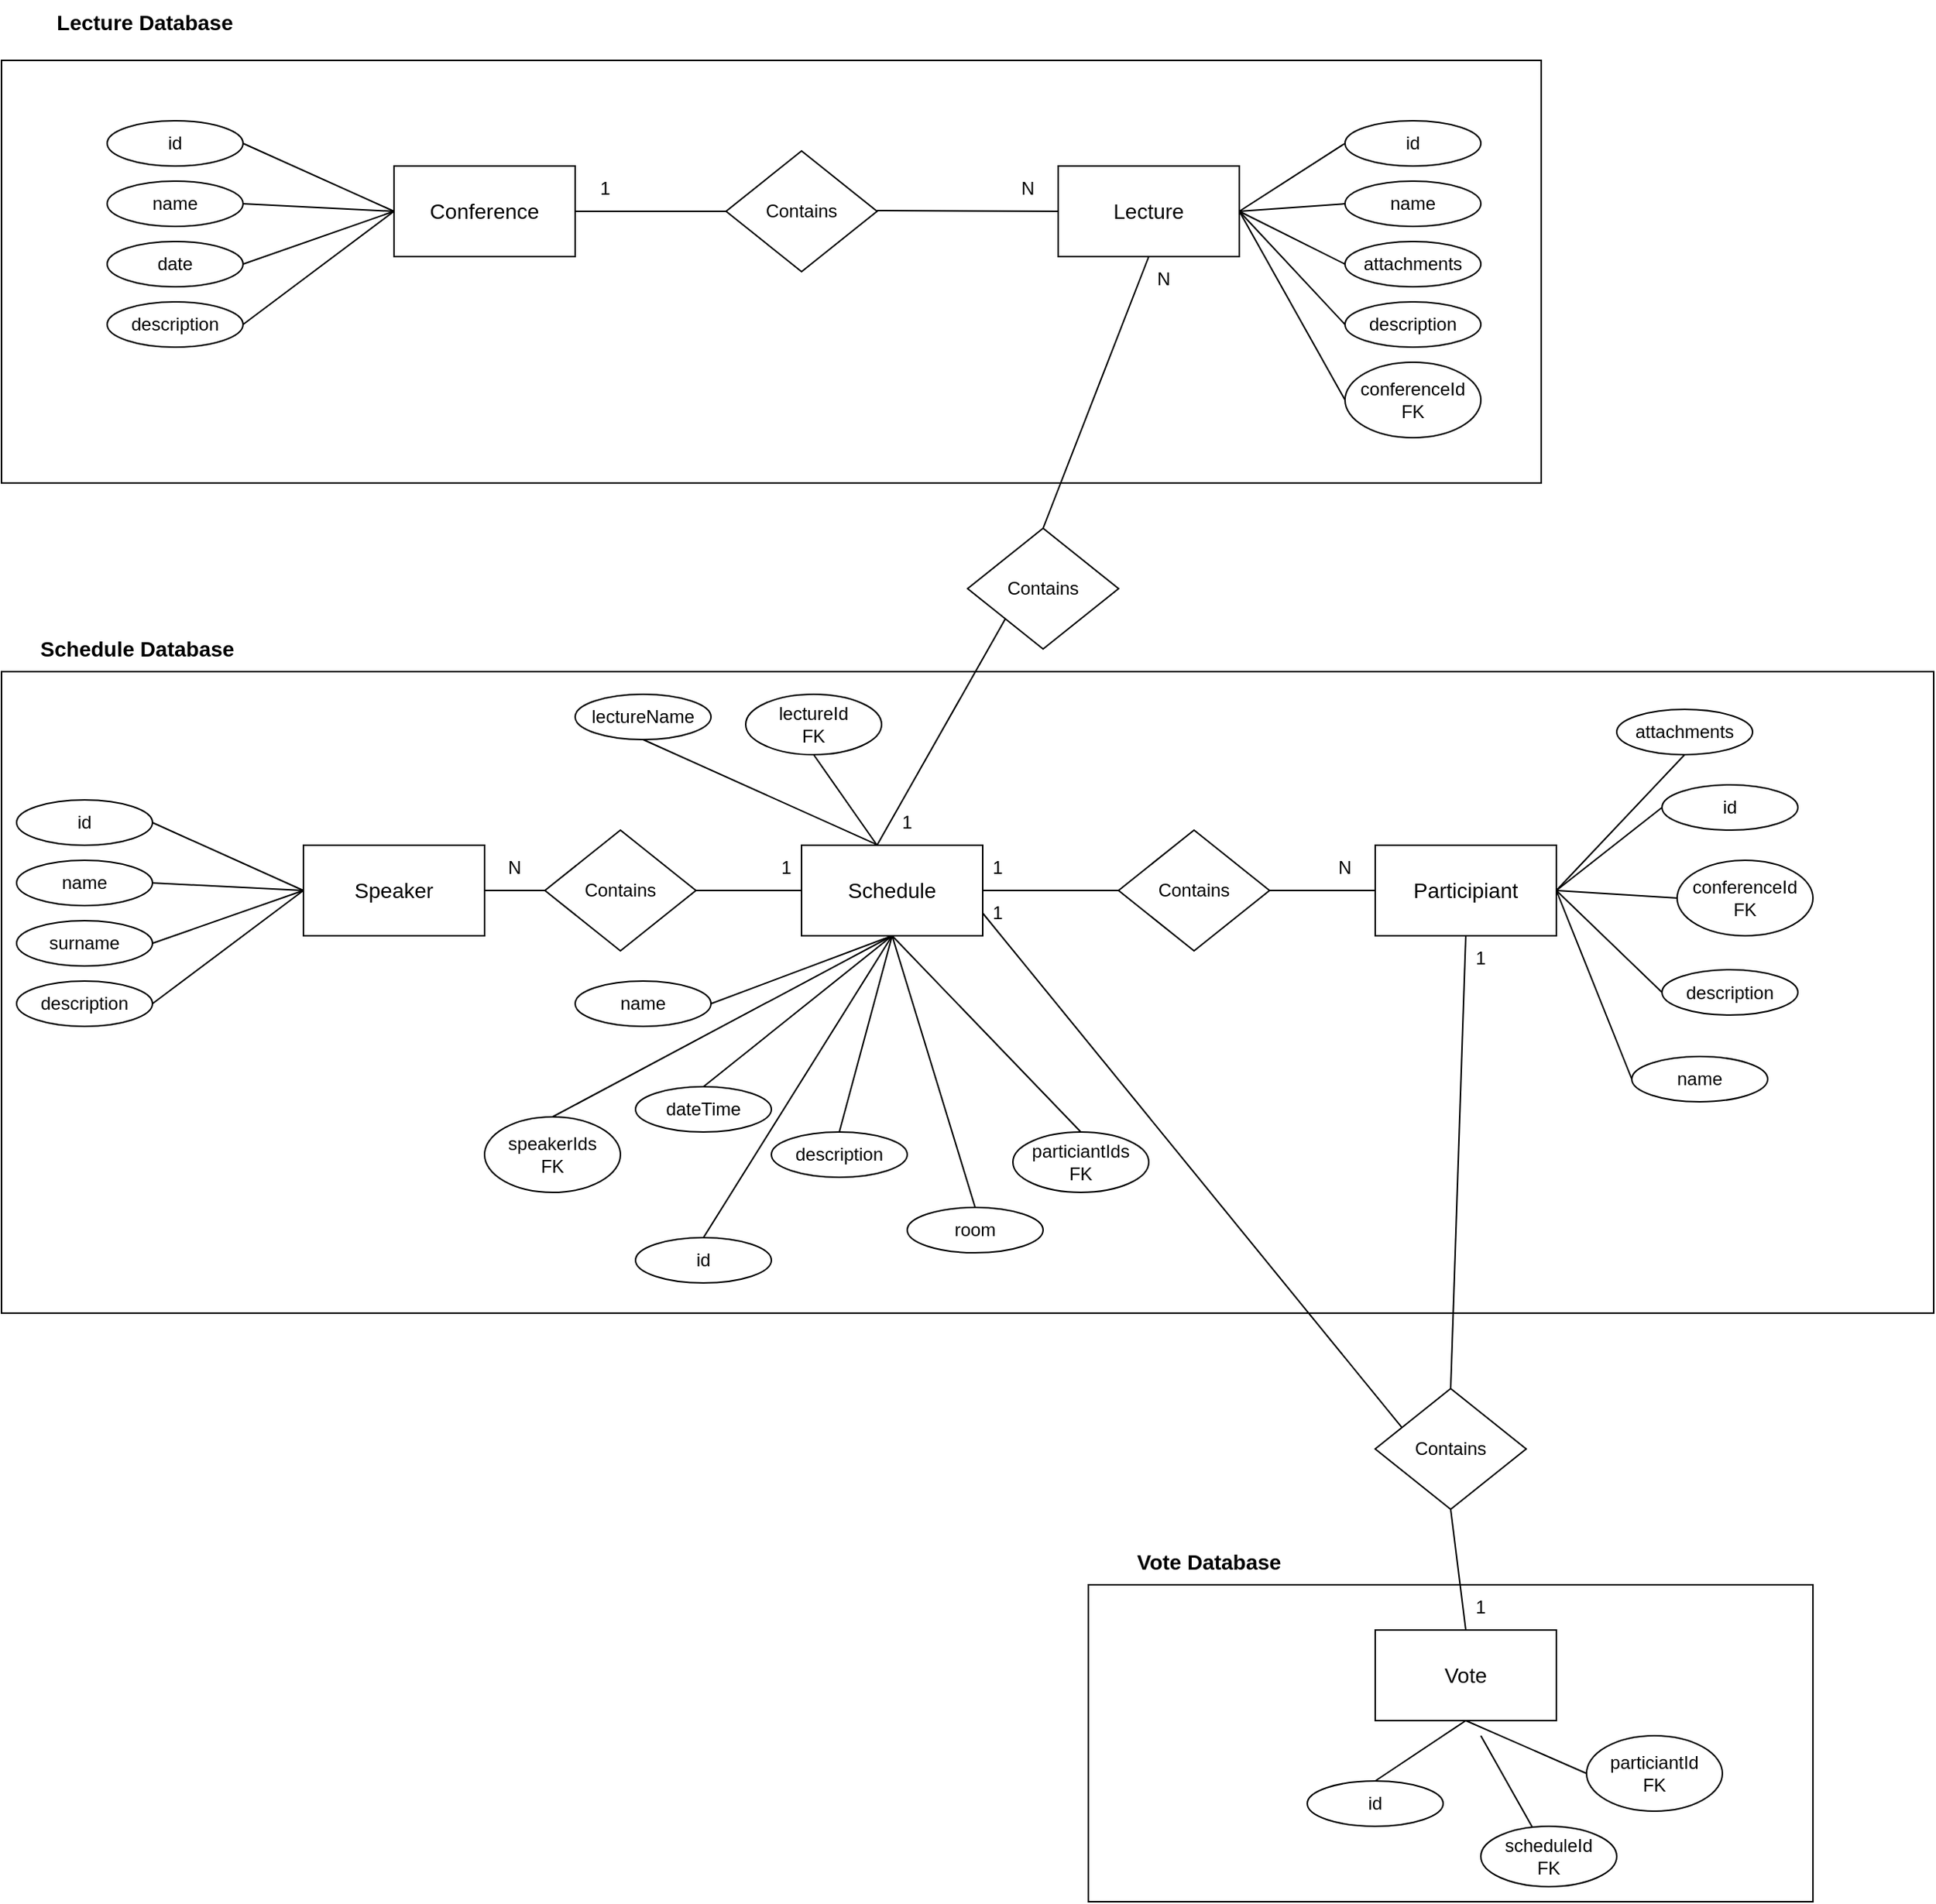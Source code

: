 <mxfile version="24.2.2" type="device">
  <diagram name="Страница — 1" id="ETWBuSfQwsUkG2OZ3eIH">
    <mxGraphModel dx="3749" dy="2687" grid="1" gridSize="10" guides="1" tooltips="1" connect="1" arrows="1" fold="1" page="1" pageScale="1" pageWidth="827" pageHeight="1169" math="0" shadow="0">
      <root>
        <mxCell id="0" />
        <mxCell id="1" parent="0" />
        <mxCell id="ATdVgDcd8swx8XBuynrf-106" value="" style="rounded=0;whiteSpace=wrap;html=1;" vertex="1" parent="1">
          <mxGeometry x="540" y="1030" width="480" height="210" as="geometry" />
        </mxCell>
        <mxCell id="ATdVgDcd8swx8XBuynrf-105" value="" style="rounded=0;whiteSpace=wrap;html=1;" vertex="1" parent="1">
          <mxGeometry x="-180" y="425" width="1280" height="425" as="geometry" />
        </mxCell>
        <mxCell id="ATdVgDcd8swx8XBuynrf-103" value="" style="rounded=0;whiteSpace=wrap;html=1;" vertex="1" parent="1">
          <mxGeometry x="-180" y="20" width="1020" height="280" as="geometry" />
        </mxCell>
        <mxCell id="ATdVgDcd8swx8XBuynrf-1" value="&lt;font style=&quot;font-size: 14px;&quot;&gt;Conference&lt;/font&gt;" style="rounded=0;whiteSpace=wrap;html=1;" vertex="1" parent="1">
          <mxGeometry x="80" y="90" width="120" height="60" as="geometry" />
        </mxCell>
        <mxCell id="ATdVgDcd8swx8XBuynrf-2" value="&lt;font style=&quot;font-size: 14px;&quot;&gt;Lecture&lt;/font&gt;" style="rounded=0;whiteSpace=wrap;html=1;" vertex="1" parent="1">
          <mxGeometry x="520" y="90" width="120" height="60" as="geometry" />
        </mxCell>
        <mxCell id="ATdVgDcd8swx8XBuynrf-3" value="Contains" style="rhombus;whiteSpace=wrap;html=1;" vertex="1" parent="1">
          <mxGeometry x="300" y="80" width="100" height="80" as="geometry" />
        </mxCell>
        <mxCell id="ATdVgDcd8swx8XBuynrf-5" value="" style="endArrow=none;html=1;rounded=0;exitX=1;exitY=0.5;exitDx=0;exitDy=0;entryX=0;entryY=0.5;entryDx=0;entryDy=0;" edge="1" parent="1" source="ATdVgDcd8swx8XBuynrf-1" target="ATdVgDcd8swx8XBuynrf-3">
          <mxGeometry width="50" height="50" relative="1" as="geometry">
            <mxPoint x="390" y="390" as="sourcePoint" />
            <mxPoint x="440" y="340" as="targetPoint" />
          </mxGeometry>
        </mxCell>
        <mxCell id="ATdVgDcd8swx8XBuynrf-6" value="" style="endArrow=none;html=1;rounded=0;exitX=1;exitY=0.5;exitDx=0;exitDy=0;entryX=0;entryY=0.5;entryDx=0;entryDy=0;" edge="1" parent="1" target="ATdVgDcd8swx8XBuynrf-2">
          <mxGeometry width="50" height="50" relative="1" as="geometry">
            <mxPoint x="400" y="119.5" as="sourcePoint" />
            <mxPoint x="500" y="119.5" as="targetPoint" />
          </mxGeometry>
        </mxCell>
        <mxCell id="ATdVgDcd8swx8XBuynrf-7" value="1" style="text;html=1;align=center;verticalAlign=middle;whiteSpace=wrap;rounded=0;" vertex="1" parent="1">
          <mxGeometry x="190" y="90" width="60" height="30" as="geometry" />
        </mxCell>
        <mxCell id="ATdVgDcd8swx8XBuynrf-8" value="N" style="text;html=1;align=center;verticalAlign=middle;whiteSpace=wrap;rounded=0;" vertex="1" parent="1">
          <mxGeometry x="470" y="90" width="60" height="30" as="geometry" />
        </mxCell>
        <mxCell id="ATdVgDcd8swx8XBuynrf-9" value="id" style="ellipse;whiteSpace=wrap;html=1;" vertex="1" parent="1">
          <mxGeometry x="-110" y="60" width="90" height="30" as="geometry" />
        </mxCell>
        <mxCell id="ATdVgDcd8swx8XBuynrf-10" value="name" style="ellipse;whiteSpace=wrap;html=1;" vertex="1" parent="1">
          <mxGeometry x="-110" y="100" width="90" height="30" as="geometry" />
        </mxCell>
        <mxCell id="ATdVgDcd8swx8XBuynrf-11" value="date" style="ellipse;whiteSpace=wrap;html=1;" vertex="1" parent="1">
          <mxGeometry x="-110" y="140" width="90" height="30" as="geometry" />
        </mxCell>
        <mxCell id="ATdVgDcd8swx8XBuynrf-12" value="description" style="ellipse;whiteSpace=wrap;html=1;" vertex="1" parent="1">
          <mxGeometry x="-110" y="180" width="90" height="30" as="geometry" />
        </mxCell>
        <mxCell id="ATdVgDcd8swx8XBuynrf-13" value="" style="endArrow=none;html=1;rounded=0;exitX=1;exitY=0.5;exitDx=0;exitDy=0;entryX=0;entryY=0.5;entryDx=0;entryDy=0;" edge="1" parent="1" source="ATdVgDcd8swx8XBuynrf-9" target="ATdVgDcd8swx8XBuynrf-1">
          <mxGeometry width="50" height="50" relative="1" as="geometry">
            <mxPoint x="210" y="130" as="sourcePoint" />
            <mxPoint x="310" y="130" as="targetPoint" />
          </mxGeometry>
        </mxCell>
        <mxCell id="ATdVgDcd8swx8XBuynrf-14" value="" style="endArrow=none;html=1;rounded=0;exitX=1;exitY=0.5;exitDx=0;exitDy=0;" edge="1" parent="1" source="ATdVgDcd8swx8XBuynrf-10">
          <mxGeometry width="50" height="50" relative="1" as="geometry">
            <mxPoint x="-10" y="85" as="sourcePoint" />
            <mxPoint x="80" y="120" as="targetPoint" />
          </mxGeometry>
        </mxCell>
        <mxCell id="ATdVgDcd8swx8XBuynrf-15" value="" style="endArrow=none;html=1;rounded=0;exitX=1;exitY=0.5;exitDx=0;exitDy=0;entryX=0;entryY=0.5;entryDx=0;entryDy=0;" edge="1" parent="1" source="ATdVgDcd8swx8XBuynrf-11" target="ATdVgDcd8swx8XBuynrf-1">
          <mxGeometry width="50" height="50" relative="1" as="geometry">
            <mxPoint y="95" as="sourcePoint" />
            <mxPoint x="100" y="140" as="targetPoint" />
          </mxGeometry>
        </mxCell>
        <mxCell id="ATdVgDcd8swx8XBuynrf-16" value="" style="endArrow=none;html=1;rounded=0;exitX=1;exitY=0.5;exitDx=0;exitDy=0;entryX=0;entryY=0.5;entryDx=0;entryDy=0;" edge="1" parent="1" source="ATdVgDcd8swx8XBuynrf-12" target="ATdVgDcd8swx8XBuynrf-1">
          <mxGeometry width="50" height="50" relative="1" as="geometry">
            <mxPoint x="10" y="105" as="sourcePoint" />
            <mxPoint x="110" y="150" as="targetPoint" />
          </mxGeometry>
        </mxCell>
        <mxCell id="ATdVgDcd8swx8XBuynrf-17" value="id" style="ellipse;whiteSpace=wrap;html=1;" vertex="1" parent="1">
          <mxGeometry x="710" y="60" width="90" height="30" as="geometry" />
        </mxCell>
        <mxCell id="ATdVgDcd8swx8XBuynrf-18" value="name" style="ellipse;whiteSpace=wrap;html=1;" vertex="1" parent="1">
          <mxGeometry x="710" y="100" width="90" height="30" as="geometry" />
        </mxCell>
        <mxCell id="ATdVgDcd8swx8XBuynrf-19" value="attachments" style="ellipse;whiteSpace=wrap;html=1;" vertex="1" parent="1">
          <mxGeometry x="710" y="140" width="90" height="30" as="geometry" />
        </mxCell>
        <mxCell id="ATdVgDcd8swx8XBuynrf-20" value="description" style="ellipse;whiteSpace=wrap;html=1;" vertex="1" parent="1">
          <mxGeometry x="710" y="180" width="90" height="30" as="geometry" />
        </mxCell>
        <mxCell id="ATdVgDcd8swx8XBuynrf-21" value="conferenceId&lt;div&gt;FK&lt;/div&gt;" style="ellipse;whiteSpace=wrap;html=1;" vertex="1" parent="1">
          <mxGeometry x="710" y="220" width="90" height="50" as="geometry" />
        </mxCell>
        <mxCell id="ATdVgDcd8swx8XBuynrf-22" value="" style="endArrow=none;html=1;rounded=0;exitX=0;exitY=0.5;exitDx=0;exitDy=0;entryX=1;entryY=0.5;entryDx=0;entryDy=0;" edge="1" parent="1" source="ATdVgDcd8swx8XBuynrf-17" target="ATdVgDcd8swx8XBuynrf-2">
          <mxGeometry width="50" height="50" relative="1" as="geometry">
            <mxPoint x="-10" y="85" as="sourcePoint" />
            <mxPoint x="90" y="130" as="targetPoint" />
          </mxGeometry>
        </mxCell>
        <mxCell id="ATdVgDcd8swx8XBuynrf-23" value="" style="endArrow=none;html=1;rounded=0;exitX=0;exitY=0.5;exitDx=0;exitDy=0;entryX=1;entryY=0.5;entryDx=0;entryDy=0;" edge="1" parent="1" source="ATdVgDcd8swx8XBuynrf-18" target="ATdVgDcd8swx8XBuynrf-2">
          <mxGeometry width="50" height="50" relative="1" as="geometry">
            <mxPoint x="720" y="85" as="sourcePoint" />
            <mxPoint x="650" y="130" as="targetPoint" />
          </mxGeometry>
        </mxCell>
        <mxCell id="ATdVgDcd8swx8XBuynrf-24" value="" style="endArrow=none;html=1;rounded=0;exitX=0;exitY=0.5;exitDx=0;exitDy=0;" edge="1" parent="1" source="ATdVgDcd8swx8XBuynrf-19">
          <mxGeometry width="50" height="50" relative="1" as="geometry">
            <mxPoint x="720" y="125" as="sourcePoint" />
            <mxPoint x="640" y="120" as="targetPoint" />
          </mxGeometry>
        </mxCell>
        <mxCell id="ATdVgDcd8swx8XBuynrf-25" value="" style="endArrow=none;html=1;rounded=0;exitX=0;exitY=0.5;exitDx=0;exitDy=0;" edge="1" parent="1" source="ATdVgDcd8swx8XBuynrf-20">
          <mxGeometry width="50" height="50" relative="1" as="geometry">
            <mxPoint x="730" y="135" as="sourcePoint" />
            <mxPoint x="640" y="120" as="targetPoint" />
          </mxGeometry>
        </mxCell>
        <mxCell id="ATdVgDcd8swx8XBuynrf-26" value="" style="endArrow=none;html=1;rounded=0;exitX=0;exitY=0.5;exitDx=0;exitDy=0;entryX=1;entryY=0.5;entryDx=0;entryDy=0;" edge="1" parent="1" source="ATdVgDcd8swx8XBuynrf-21" target="ATdVgDcd8swx8XBuynrf-2">
          <mxGeometry width="50" height="50" relative="1" as="geometry">
            <mxPoint x="740" y="145" as="sourcePoint" />
            <mxPoint x="670" y="150" as="targetPoint" />
          </mxGeometry>
        </mxCell>
        <mxCell id="ATdVgDcd8swx8XBuynrf-27" value="&lt;font style=&quot;font-size: 14px;&quot;&gt;Speaker&lt;/font&gt;" style="rounded=0;whiteSpace=wrap;html=1;" vertex="1" parent="1">
          <mxGeometry x="20" y="540" width="120" height="60" as="geometry" />
        </mxCell>
        <mxCell id="ATdVgDcd8swx8XBuynrf-28" value="&lt;font style=&quot;font-size: 14px;&quot;&gt;Schedule&lt;/font&gt;" style="rounded=0;whiteSpace=wrap;html=1;" vertex="1" parent="1">
          <mxGeometry x="350" y="540" width="120" height="60" as="geometry" />
        </mxCell>
        <mxCell id="ATdVgDcd8swx8XBuynrf-29" value="Contains" style="rhombus;whiteSpace=wrap;html=1;" vertex="1" parent="1">
          <mxGeometry x="180" y="530" width="100" height="80" as="geometry" />
        </mxCell>
        <mxCell id="ATdVgDcd8swx8XBuynrf-30" value="" style="endArrow=none;html=1;rounded=0;exitX=1;exitY=0.5;exitDx=0;exitDy=0;entryX=0;entryY=0.5;entryDx=0;entryDy=0;" edge="1" parent="1" source="ATdVgDcd8swx8XBuynrf-27" target="ATdVgDcd8swx8XBuynrf-29">
          <mxGeometry width="50" height="50" relative="1" as="geometry">
            <mxPoint x="330" y="840" as="sourcePoint" />
            <mxPoint x="380" y="790" as="targetPoint" />
          </mxGeometry>
        </mxCell>
        <mxCell id="ATdVgDcd8swx8XBuynrf-31" value="" style="endArrow=none;html=1;rounded=0;entryX=0;entryY=0.5;entryDx=0;entryDy=0;exitX=1;exitY=0.5;exitDx=0;exitDy=0;" edge="1" parent="1" target="ATdVgDcd8swx8XBuynrf-28" source="ATdVgDcd8swx8XBuynrf-29">
          <mxGeometry width="50" height="50" relative="1" as="geometry">
            <mxPoint x="290" y="570" as="sourcePoint" />
            <mxPoint x="330" y="569.5" as="targetPoint" />
          </mxGeometry>
        </mxCell>
        <mxCell id="ATdVgDcd8swx8XBuynrf-32" value="1" style="text;html=1;align=center;verticalAlign=middle;whiteSpace=wrap;rounded=0;" vertex="1" parent="1">
          <mxGeometry x="310" y="540" width="60" height="30" as="geometry" />
        </mxCell>
        <mxCell id="ATdVgDcd8swx8XBuynrf-33" value="N" style="text;html=1;align=center;verticalAlign=middle;whiteSpace=wrap;rounded=0;" vertex="1" parent="1">
          <mxGeometry x="130" y="540" width="60" height="30" as="geometry" />
        </mxCell>
        <mxCell id="ATdVgDcd8swx8XBuynrf-34" value="id" style="ellipse;whiteSpace=wrap;html=1;" vertex="1" parent="1">
          <mxGeometry x="-170" y="510" width="90" height="30" as="geometry" />
        </mxCell>
        <mxCell id="ATdVgDcd8swx8XBuynrf-35" value="name" style="ellipse;whiteSpace=wrap;html=1;" vertex="1" parent="1">
          <mxGeometry x="-170" y="550" width="90" height="30" as="geometry" />
        </mxCell>
        <mxCell id="ATdVgDcd8swx8XBuynrf-36" value="surname" style="ellipse;whiteSpace=wrap;html=1;" vertex="1" parent="1">
          <mxGeometry x="-170" y="590" width="90" height="30" as="geometry" />
        </mxCell>
        <mxCell id="ATdVgDcd8swx8XBuynrf-37" value="description" style="ellipse;whiteSpace=wrap;html=1;" vertex="1" parent="1">
          <mxGeometry x="-170" y="630" width="90" height="30" as="geometry" />
        </mxCell>
        <mxCell id="ATdVgDcd8swx8XBuynrf-38" value="" style="endArrow=none;html=1;rounded=0;exitX=1;exitY=0.5;exitDx=0;exitDy=0;entryX=0;entryY=0.5;entryDx=0;entryDy=0;" edge="1" parent="1" source="ATdVgDcd8swx8XBuynrf-34" target="ATdVgDcd8swx8XBuynrf-27">
          <mxGeometry width="50" height="50" relative="1" as="geometry">
            <mxPoint x="150" y="580" as="sourcePoint" />
            <mxPoint x="250" y="580" as="targetPoint" />
          </mxGeometry>
        </mxCell>
        <mxCell id="ATdVgDcd8swx8XBuynrf-39" value="" style="endArrow=none;html=1;rounded=0;exitX=1;exitY=0.5;exitDx=0;exitDy=0;" edge="1" parent="1" source="ATdVgDcd8swx8XBuynrf-35">
          <mxGeometry width="50" height="50" relative="1" as="geometry">
            <mxPoint x="-70" y="535" as="sourcePoint" />
            <mxPoint x="20" y="570" as="targetPoint" />
          </mxGeometry>
        </mxCell>
        <mxCell id="ATdVgDcd8swx8XBuynrf-40" value="" style="endArrow=none;html=1;rounded=0;exitX=1;exitY=0.5;exitDx=0;exitDy=0;entryX=0;entryY=0.5;entryDx=0;entryDy=0;" edge="1" parent="1" source="ATdVgDcd8swx8XBuynrf-36" target="ATdVgDcd8swx8XBuynrf-27">
          <mxGeometry width="50" height="50" relative="1" as="geometry">
            <mxPoint x="-60" y="545" as="sourcePoint" />
            <mxPoint x="40" y="590" as="targetPoint" />
          </mxGeometry>
        </mxCell>
        <mxCell id="ATdVgDcd8swx8XBuynrf-41" value="" style="endArrow=none;html=1;rounded=0;exitX=1;exitY=0.5;exitDx=0;exitDy=0;entryX=0;entryY=0.5;entryDx=0;entryDy=0;" edge="1" parent="1" source="ATdVgDcd8swx8XBuynrf-37" target="ATdVgDcd8swx8XBuynrf-27">
          <mxGeometry width="50" height="50" relative="1" as="geometry">
            <mxPoint x="-50" y="555" as="sourcePoint" />
            <mxPoint x="50" y="600" as="targetPoint" />
          </mxGeometry>
        </mxCell>
        <mxCell id="ATdVgDcd8swx8XBuynrf-42" value="id" style="ellipse;whiteSpace=wrap;html=1;" vertex="1" parent="1">
          <mxGeometry x="240" y="800" width="90" height="30" as="geometry" />
        </mxCell>
        <mxCell id="ATdVgDcd8swx8XBuynrf-43" value="name" style="ellipse;whiteSpace=wrap;html=1;" vertex="1" parent="1">
          <mxGeometry x="200" y="630" width="90" height="30" as="geometry" />
        </mxCell>
        <mxCell id="ATdVgDcd8swx8XBuynrf-44" value="dateTime" style="ellipse;whiteSpace=wrap;html=1;" vertex="1" parent="1">
          <mxGeometry x="240" y="700" width="90" height="30" as="geometry" />
        </mxCell>
        <mxCell id="ATdVgDcd8swx8XBuynrf-45" value="description" style="ellipse;whiteSpace=wrap;html=1;" vertex="1" parent="1">
          <mxGeometry x="330" y="730" width="90" height="30" as="geometry" />
        </mxCell>
        <mxCell id="ATdVgDcd8swx8XBuynrf-46" value="speakerIds&lt;div&gt;FK&lt;/div&gt;" style="ellipse;whiteSpace=wrap;html=1;" vertex="1" parent="1">
          <mxGeometry x="140" y="720" width="90" height="50" as="geometry" />
        </mxCell>
        <mxCell id="ATdVgDcd8swx8XBuynrf-47" value="" style="endArrow=none;html=1;rounded=0;exitX=0.5;exitY=0;exitDx=0;exitDy=0;entryX=0.5;entryY=1;entryDx=0;entryDy=0;" edge="1" parent="1" source="ATdVgDcd8swx8XBuynrf-42" target="ATdVgDcd8swx8XBuynrf-28">
          <mxGeometry width="50" height="50" relative="1" as="geometry">
            <mxPoint x="-180" y="535" as="sourcePoint" />
            <mxPoint x="-80" y="580" as="targetPoint" />
          </mxGeometry>
        </mxCell>
        <mxCell id="ATdVgDcd8swx8XBuynrf-48" value="" style="endArrow=none;html=1;rounded=0;exitX=1;exitY=0.5;exitDx=0;exitDy=0;entryX=0.5;entryY=1;entryDx=0;entryDy=0;" edge="1" parent="1" source="ATdVgDcd8swx8XBuynrf-43" target="ATdVgDcd8swx8XBuynrf-28">
          <mxGeometry width="50" height="50" relative="1" as="geometry">
            <mxPoint x="550" y="535" as="sourcePoint" />
            <mxPoint x="480" y="580" as="targetPoint" />
          </mxGeometry>
        </mxCell>
        <mxCell id="ATdVgDcd8swx8XBuynrf-49" value="" style="endArrow=none;html=1;rounded=0;exitX=0.5;exitY=0;exitDx=0;exitDy=0;entryX=0.5;entryY=1;entryDx=0;entryDy=0;" edge="1" parent="1" source="ATdVgDcd8swx8XBuynrf-44" target="ATdVgDcd8swx8XBuynrf-28">
          <mxGeometry width="50" height="50" relative="1" as="geometry">
            <mxPoint x="550" y="575" as="sourcePoint" />
            <mxPoint x="410" y="610" as="targetPoint" />
          </mxGeometry>
        </mxCell>
        <mxCell id="ATdVgDcd8swx8XBuynrf-50" value="" style="endArrow=none;html=1;rounded=0;exitX=0.5;exitY=0;exitDx=0;exitDy=0;" edge="1" parent="1" source="ATdVgDcd8swx8XBuynrf-45">
          <mxGeometry width="50" height="50" relative="1" as="geometry">
            <mxPoint x="560" y="585" as="sourcePoint" />
            <mxPoint x="410" y="600" as="targetPoint" />
          </mxGeometry>
        </mxCell>
        <mxCell id="ATdVgDcd8swx8XBuynrf-51" value="" style="endArrow=none;html=1;rounded=0;exitX=0.5;exitY=0;exitDx=0;exitDy=0;entryX=0.5;entryY=1;entryDx=0;entryDy=0;" edge="1" parent="1" source="ATdVgDcd8swx8XBuynrf-46" target="ATdVgDcd8swx8XBuynrf-28">
          <mxGeometry width="50" height="50" relative="1" as="geometry">
            <mxPoint x="570" y="595" as="sourcePoint" />
            <mxPoint x="500" y="600" as="targetPoint" />
          </mxGeometry>
        </mxCell>
        <mxCell id="ATdVgDcd8swx8XBuynrf-53" value="&lt;b&gt;&lt;font style=&quot;font-size: 14px;&quot;&gt;Lecture Database&lt;/font&gt;&lt;/b&gt;" style="text;html=1;align=center;verticalAlign=middle;whiteSpace=wrap;rounded=0;" vertex="1" parent="1">
          <mxGeometry x="-150" y="-20" width="130" height="30" as="geometry" />
        </mxCell>
        <mxCell id="ATdVgDcd8swx8XBuynrf-55" value="&lt;b&gt;&lt;font style=&quot;font-size: 14px;&quot;&gt;Schedule Database&lt;/font&gt;&lt;/b&gt;" style="text;html=1;align=center;verticalAlign=middle;whiteSpace=wrap;rounded=0;" vertex="1" parent="1">
          <mxGeometry x="-170" y="395" width="160" height="30" as="geometry" />
        </mxCell>
        <mxCell id="ATdVgDcd8swx8XBuynrf-56" value="&lt;font style=&quot;font-size: 14px;&quot;&gt;Participiant&lt;/font&gt;" style="rounded=0;whiteSpace=wrap;html=1;" vertex="1" parent="1">
          <mxGeometry x="730" y="540" width="120" height="60" as="geometry" />
        </mxCell>
        <mxCell id="ATdVgDcd8swx8XBuynrf-57" value="Contains" style="rhombus;whiteSpace=wrap;html=1;" vertex="1" parent="1">
          <mxGeometry x="560" y="530" width="100" height="80" as="geometry" />
        </mxCell>
        <mxCell id="ATdVgDcd8swx8XBuynrf-58" value="" style="endArrow=none;html=1;rounded=0;exitX=0.333;exitY=1;exitDx=0;exitDy=0;entryX=0;entryY=0.5;entryDx=0;entryDy=0;exitPerimeter=0;" edge="1" parent="1" target="ATdVgDcd8swx8XBuynrf-57" source="ATdVgDcd8swx8XBuynrf-60">
          <mxGeometry width="50" height="50" relative="1" as="geometry">
            <mxPoint x="480" y="570" as="sourcePoint" />
            <mxPoint x="720" y="790" as="targetPoint" />
          </mxGeometry>
        </mxCell>
        <mxCell id="ATdVgDcd8swx8XBuynrf-59" value="" style="endArrow=none;html=1;rounded=0;entryX=0;entryY=0.5;entryDx=0;entryDy=0;exitX=1;exitY=0.5;exitDx=0;exitDy=0;" edge="1" parent="1" source="ATdVgDcd8swx8XBuynrf-57" target="ATdVgDcd8swx8XBuynrf-56">
          <mxGeometry width="50" height="50" relative="1" as="geometry">
            <mxPoint x="670" y="570" as="sourcePoint" />
            <mxPoint x="710" y="569.5" as="targetPoint" />
          </mxGeometry>
        </mxCell>
        <mxCell id="ATdVgDcd8swx8XBuynrf-60" value="1" style="text;html=1;align=center;verticalAlign=middle;whiteSpace=wrap;rounded=0;" vertex="1" parent="1">
          <mxGeometry x="450" y="540" width="60" height="30" as="geometry" />
        </mxCell>
        <mxCell id="ATdVgDcd8swx8XBuynrf-61" value="N" style="text;html=1;align=center;verticalAlign=middle;whiteSpace=wrap;rounded=0;" vertex="1" parent="1">
          <mxGeometry x="680" y="540" width="60" height="30" as="geometry" />
        </mxCell>
        <mxCell id="ATdVgDcd8swx8XBuynrf-62" value="id" style="ellipse;whiteSpace=wrap;html=1;" vertex="1" parent="1">
          <mxGeometry x="920" y="500" width="90" height="30" as="geometry" />
        </mxCell>
        <mxCell id="ATdVgDcd8swx8XBuynrf-63" value="name" style="ellipse;whiteSpace=wrap;html=1;" vertex="1" parent="1">
          <mxGeometry x="900" y="680" width="90" height="30" as="geometry" />
        </mxCell>
        <mxCell id="ATdVgDcd8swx8XBuynrf-64" value="attachments" style="ellipse;whiteSpace=wrap;html=1;" vertex="1" parent="1">
          <mxGeometry x="890" y="450" width="90" height="30" as="geometry" />
        </mxCell>
        <mxCell id="ATdVgDcd8swx8XBuynrf-65" value="description" style="ellipse;whiteSpace=wrap;html=1;" vertex="1" parent="1">
          <mxGeometry x="920" y="622.5" width="90" height="30" as="geometry" />
        </mxCell>
        <mxCell id="ATdVgDcd8swx8XBuynrf-66" value="conferenceId&lt;div&gt;FK&lt;/div&gt;" style="ellipse;whiteSpace=wrap;html=1;" vertex="1" parent="1">
          <mxGeometry x="930" y="550" width="90" height="50" as="geometry" />
        </mxCell>
        <mxCell id="ATdVgDcd8swx8XBuynrf-67" value="" style="endArrow=none;html=1;rounded=0;exitX=0;exitY=0.5;exitDx=0;exitDy=0;entryX=1;entryY=0.5;entryDx=0;entryDy=0;" edge="1" parent="1" source="ATdVgDcd8swx8XBuynrf-62" target="ATdVgDcd8swx8XBuynrf-56">
          <mxGeometry width="50" height="50" relative="1" as="geometry">
            <mxPoint x="200" y="535" as="sourcePoint" />
            <mxPoint x="300" y="580" as="targetPoint" />
          </mxGeometry>
        </mxCell>
        <mxCell id="ATdVgDcd8swx8XBuynrf-68" value="" style="endArrow=none;html=1;rounded=0;exitX=0;exitY=0.5;exitDx=0;exitDy=0;entryX=1;entryY=0.5;entryDx=0;entryDy=0;" edge="1" parent="1" source="ATdVgDcd8swx8XBuynrf-63" target="ATdVgDcd8swx8XBuynrf-56">
          <mxGeometry width="50" height="50" relative="1" as="geometry">
            <mxPoint x="930" y="535" as="sourcePoint" />
            <mxPoint x="860" y="580" as="targetPoint" />
          </mxGeometry>
        </mxCell>
        <mxCell id="ATdVgDcd8swx8XBuynrf-69" value="" style="endArrow=none;html=1;rounded=0;exitX=0.5;exitY=1;exitDx=0;exitDy=0;entryX=1;entryY=0.5;entryDx=0;entryDy=0;" edge="1" parent="1" source="ATdVgDcd8swx8XBuynrf-64" target="ATdVgDcd8swx8XBuynrf-56">
          <mxGeometry width="50" height="50" relative="1" as="geometry">
            <mxPoint x="930" y="575" as="sourcePoint" />
            <mxPoint x="790" y="610" as="targetPoint" />
          </mxGeometry>
        </mxCell>
        <mxCell id="ATdVgDcd8swx8XBuynrf-70" value="" style="endArrow=none;html=1;rounded=0;exitX=0;exitY=0.5;exitDx=0;exitDy=0;entryX=1;entryY=0.5;entryDx=0;entryDy=0;" edge="1" parent="1" source="ATdVgDcd8swx8XBuynrf-65" target="ATdVgDcd8swx8XBuynrf-56">
          <mxGeometry width="50" height="50" relative="1" as="geometry">
            <mxPoint x="940" y="585" as="sourcePoint" />
            <mxPoint x="790" y="600" as="targetPoint" />
          </mxGeometry>
        </mxCell>
        <mxCell id="ATdVgDcd8swx8XBuynrf-71" value="" style="endArrow=none;html=1;rounded=0;exitX=0;exitY=0.5;exitDx=0;exitDy=0;" edge="1" parent="1" source="ATdVgDcd8swx8XBuynrf-66">
          <mxGeometry width="50" height="50" relative="1" as="geometry">
            <mxPoint x="950" y="595" as="sourcePoint" />
            <mxPoint x="850" y="570" as="targetPoint" />
          </mxGeometry>
        </mxCell>
        <mxCell id="ATdVgDcd8swx8XBuynrf-72" value="lectureId&lt;div&gt;FK&lt;/div&gt;" style="ellipse;whiteSpace=wrap;html=1;" vertex="1" parent="1">
          <mxGeometry x="313" y="440" width="90" height="40" as="geometry" />
        </mxCell>
        <mxCell id="ATdVgDcd8swx8XBuynrf-73" value="" style="endArrow=none;html=1;rounded=0;exitX=0.5;exitY=1;exitDx=0;exitDy=0;" edge="1" parent="1" source="ATdVgDcd8swx8XBuynrf-72">
          <mxGeometry width="50" height="50" relative="1" as="geometry">
            <mxPoint x="515" y="695" as="sourcePoint" />
            <mxPoint x="400" y="540" as="targetPoint" />
          </mxGeometry>
        </mxCell>
        <mxCell id="ATdVgDcd8swx8XBuynrf-75" value="Contains" style="rhombus;whiteSpace=wrap;html=1;" vertex="1" parent="1">
          <mxGeometry x="460" y="330" width="100" height="80" as="geometry" />
        </mxCell>
        <mxCell id="ATdVgDcd8swx8XBuynrf-76" value="" style="endArrow=none;html=1;rounded=0;entryX=0;entryY=1;entryDx=0;entryDy=0;" edge="1" parent="1" target="ATdVgDcd8swx8XBuynrf-75">
          <mxGeometry width="50" height="50" relative="1" as="geometry">
            <mxPoint x="400" y="540" as="sourcePoint" />
            <mxPoint x="570" y="580" as="targetPoint" />
          </mxGeometry>
        </mxCell>
        <mxCell id="ATdVgDcd8swx8XBuynrf-77" value="" style="endArrow=none;html=1;rounded=0;exitX=0.5;exitY=0;exitDx=0;exitDy=0;entryX=0.5;entryY=1;entryDx=0;entryDy=0;" edge="1" parent="1" source="ATdVgDcd8swx8XBuynrf-75" target="ATdVgDcd8swx8XBuynrf-2">
          <mxGeometry width="50" height="50" relative="1" as="geometry">
            <mxPoint x="510" y="310" as="sourcePoint" />
            <mxPoint x="570" y="199.5" as="targetPoint" />
          </mxGeometry>
        </mxCell>
        <mxCell id="ATdVgDcd8swx8XBuynrf-78" value="1" style="text;html=1;align=center;verticalAlign=middle;whiteSpace=wrap;rounded=0;" vertex="1" parent="1">
          <mxGeometry x="390" y="510" width="60" height="30" as="geometry" />
        </mxCell>
        <mxCell id="ATdVgDcd8swx8XBuynrf-79" value="N" style="text;html=1;align=center;verticalAlign=middle;whiteSpace=wrap;rounded=0;" vertex="1" parent="1">
          <mxGeometry x="560" y="150" width="60" height="30" as="geometry" />
        </mxCell>
        <mxCell id="ATdVgDcd8swx8XBuynrf-80" value="lectureName" style="ellipse;whiteSpace=wrap;html=1;" vertex="1" parent="1">
          <mxGeometry x="200" y="440" width="90" height="30" as="geometry" />
        </mxCell>
        <mxCell id="ATdVgDcd8swx8XBuynrf-81" value="" style="endArrow=none;html=1;rounded=0;exitX=0.5;exitY=1;exitDx=0;exitDy=0;entryX=0.168;entryY=0.991;entryDx=0;entryDy=0;entryPerimeter=0;" edge="1" parent="1" source="ATdVgDcd8swx8XBuynrf-80" target="ATdVgDcd8swx8XBuynrf-78">
          <mxGeometry width="50" height="50" relative="1" as="geometry">
            <mxPoint x="368" y="480" as="sourcePoint" />
            <mxPoint x="410" y="550" as="targetPoint" />
          </mxGeometry>
        </mxCell>
        <mxCell id="ATdVgDcd8swx8XBuynrf-82" value="room" style="ellipse;whiteSpace=wrap;html=1;" vertex="1" parent="1">
          <mxGeometry x="420" y="780" width="90" height="30" as="geometry" />
        </mxCell>
        <mxCell id="ATdVgDcd8swx8XBuynrf-83" value="particiantIds&lt;div&gt;FK&lt;/div&gt;" style="ellipse;whiteSpace=wrap;html=1;" vertex="1" parent="1">
          <mxGeometry x="490" y="730" width="90" height="40" as="geometry" />
        </mxCell>
        <mxCell id="ATdVgDcd8swx8XBuynrf-84" value="" style="endArrow=none;html=1;rounded=0;exitX=0.5;exitY=0;exitDx=0;exitDy=0;" edge="1" parent="1" source="ATdVgDcd8swx8XBuynrf-82">
          <mxGeometry width="50" height="50" relative="1" as="geometry">
            <mxPoint x="385" y="740" as="sourcePoint" />
            <mxPoint x="410" y="600" as="targetPoint" />
          </mxGeometry>
        </mxCell>
        <mxCell id="ATdVgDcd8swx8XBuynrf-85" value="" style="endArrow=none;html=1;rounded=0;exitX=0.5;exitY=0;exitDx=0;exitDy=0;entryX=0.5;entryY=1;entryDx=0;entryDy=0;" edge="1" parent="1" source="ATdVgDcd8swx8XBuynrf-83" target="ATdVgDcd8swx8XBuynrf-28">
          <mxGeometry width="50" height="50" relative="1" as="geometry">
            <mxPoint x="475" y="790" as="sourcePoint" />
            <mxPoint x="420" y="610" as="targetPoint" />
          </mxGeometry>
        </mxCell>
        <mxCell id="ATdVgDcd8swx8XBuynrf-86" value="&lt;font style=&quot;font-size: 14px;&quot;&gt;Vote&lt;/font&gt;" style="rounded=0;whiteSpace=wrap;html=1;" vertex="1" parent="1">
          <mxGeometry x="730" y="1060" width="120" height="60" as="geometry" />
        </mxCell>
        <mxCell id="ATdVgDcd8swx8XBuynrf-88" value="scheduleId&lt;div&gt;FK&lt;/div&gt;" style="ellipse;whiteSpace=wrap;html=1;" vertex="1" parent="1">
          <mxGeometry x="800" y="1190" width="90" height="40" as="geometry" />
        </mxCell>
        <mxCell id="ATdVgDcd8swx8XBuynrf-89" value="particiantId&lt;div&gt;FK&lt;/div&gt;" style="ellipse;whiteSpace=wrap;html=1;" vertex="1" parent="1">
          <mxGeometry x="870" y="1130" width="90" height="50" as="geometry" />
        </mxCell>
        <mxCell id="ATdVgDcd8swx8XBuynrf-90" value="id" style="ellipse;whiteSpace=wrap;html=1;" vertex="1" parent="1">
          <mxGeometry x="685" y="1160" width="90" height="30" as="geometry" />
        </mxCell>
        <mxCell id="ATdVgDcd8swx8XBuynrf-91" value="" style="endArrow=none;html=1;rounded=0;exitX=0;exitY=0.5;exitDx=0;exitDy=0;entryX=0.5;entryY=1;entryDx=0;entryDy=0;" edge="1" parent="1" source="ATdVgDcd8swx8XBuynrf-89">
          <mxGeometry width="50" height="50" relative="1" as="geometry">
            <mxPoint x="915" y="1260" as="sourcePoint" />
            <mxPoint x="790" y="1120" as="targetPoint" />
          </mxGeometry>
        </mxCell>
        <mxCell id="ATdVgDcd8swx8XBuynrf-92" value="" style="endArrow=none;html=1;rounded=0;exitX=0.5;exitY=0;exitDx=0;exitDy=0;entryX=0.5;entryY=1;entryDx=0;entryDy=0;" edge="1" parent="1" source="ATdVgDcd8swx8XBuynrf-90" target="ATdVgDcd8swx8XBuynrf-86">
          <mxGeometry width="50" height="50" relative="1" as="geometry">
            <mxPoint x="880" y="1175" as="sourcePoint" />
            <mxPoint x="800" y="1130" as="targetPoint" />
          </mxGeometry>
        </mxCell>
        <mxCell id="ATdVgDcd8swx8XBuynrf-93" value="" style="endArrow=none;html=1;rounded=0;" edge="1" parent="1" source="ATdVgDcd8swx8XBuynrf-88">
          <mxGeometry width="50" height="50" relative="1" as="geometry">
            <mxPoint x="880" y="1175" as="sourcePoint" />
            <mxPoint x="800" y="1130" as="targetPoint" />
          </mxGeometry>
        </mxCell>
        <mxCell id="ATdVgDcd8swx8XBuynrf-94" value="Contains" style="rhombus;whiteSpace=wrap;html=1;" vertex="1" parent="1">
          <mxGeometry x="730" y="900" width="100" height="80" as="geometry" />
        </mxCell>
        <mxCell id="ATdVgDcd8swx8XBuynrf-95" value="" style="endArrow=none;html=1;rounded=0;exitX=0.5;exitY=0;exitDx=0;exitDy=0;entryX=0.5;entryY=1;entryDx=0;entryDy=0;" edge="1" parent="1" source="ATdVgDcd8swx8XBuynrf-94" target="ATdVgDcd8swx8XBuynrf-56">
          <mxGeometry width="50" height="50" relative="1" as="geometry">
            <mxPoint x="990" y="655" as="sourcePoint" />
            <mxPoint x="860" y="580" as="targetPoint" />
          </mxGeometry>
        </mxCell>
        <mxCell id="ATdVgDcd8swx8XBuynrf-96" value="" style="endArrow=none;html=1;rounded=0;exitX=0.5;exitY=1;exitDx=0;exitDy=0;entryX=0.5;entryY=0;entryDx=0;entryDy=0;" edge="1" parent="1" source="ATdVgDcd8swx8XBuynrf-94" target="ATdVgDcd8swx8XBuynrf-86">
          <mxGeometry width="50" height="50" relative="1" as="geometry">
            <mxPoint x="1000" y="795" as="sourcePoint" />
            <mxPoint x="870" y="720" as="targetPoint" />
          </mxGeometry>
        </mxCell>
        <mxCell id="ATdVgDcd8swx8XBuynrf-97" value="" style="endArrow=none;html=1;rounded=0;entryX=0.175;entryY=0.32;entryDx=0;entryDy=0;entryPerimeter=0;exitX=1;exitY=0.75;exitDx=0;exitDy=0;" edge="1" parent="1" source="ATdVgDcd8swx8XBuynrf-28" target="ATdVgDcd8swx8XBuynrf-94">
          <mxGeometry width="50" height="50" relative="1" as="geometry">
            <mxPoint x="520.459" y="600" as="sourcePoint" />
            <mxPoint x="800" y="610" as="targetPoint" />
          </mxGeometry>
        </mxCell>
        <mxCell id="ATdVgDcd8swx8XBuynrf-99" value="1" style="text;html=1;align=center;verticalAlign=middle;whiteSpace=wrap;rounded=0;" vertex="1" parent="1">
          <mxGeometry x="770" y="600" width="60" height="30" as="geometry" />
        </mxCell>
        <mxCell id="ATdVgDcd8swx8XBuynrf-101" value="&lt;b&gt;&lt;font style=&quot;font-size: 14px;&quot;&gt;Vote Database&lt;/font&gt;&lt;/b&gt;" style="text;html=1;align=center;verticalAlign=middle;whiteSpace=wrap;rounded=0;" vertex="1" parent="1">
          <mxGeometry x="540" y="1000" width="160" height="30" as="geometry" />
        </mxCell>
        <mxCell id="ATdVgDcd8swx8XBuynrf-102" value="1" style="text;html=1;align=center;verticalAlign=middle;whiteSpace=wrap;rounded=0;" vertex="1" parent="1">
          <mxGeometry x="770" y="1030" width="60" height="30" as="geometry" />
        </mxCell>
        <mxCell id="ATdVgDcd8swx8XBuynrf-108" value="1" style="text;html=1;align=center;verticalAlign=middle;whiteSpace=wrap;rounded=0;" vertex="1" parent="1">
          <mxGeometry x="450" y="570" width="60" height="30" as="geometry" />
        </mxCell>
      </root>
    </mxGraphModel>
  </diagram>
</mxfile>
